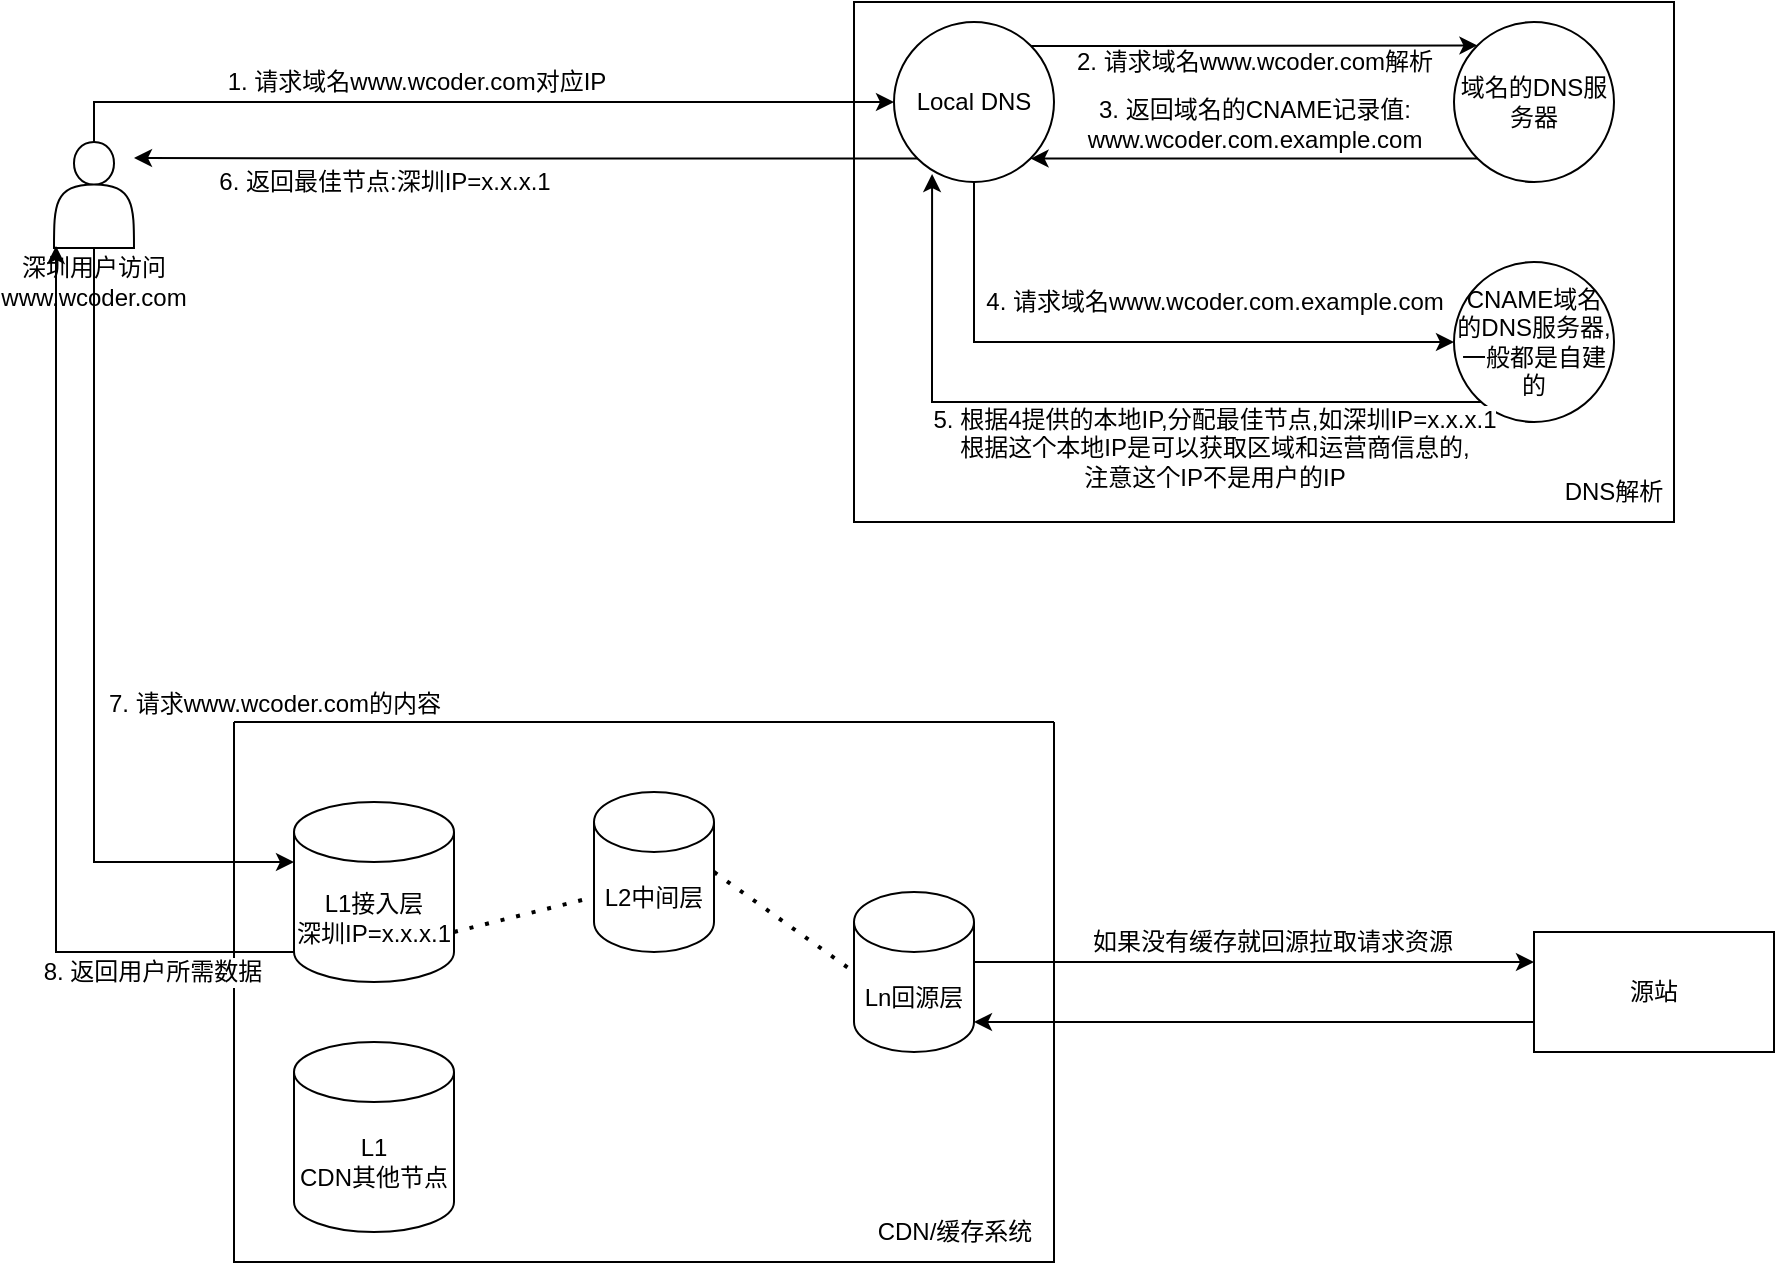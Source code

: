 <mxfile version="21.5.0" type="device">
  <diagram name="Page-1" id="52a04d89-c75d-2922-d76d-85b35f80e030">
    <mxGraphModel dx="1098" dy="828" grid="1" gridSize="10" guides="1" tooltips="1" connect="1" arrows="1" fold="1" page="1" pageScale="1" pageWidth="1100" pageHeight="850" background="none" math="0" shadow="0">
      <root>
        <mxCell id="0" />
        <mxCell id="1" parent="0" />
        <mxCell id="v2b8BPQW5owr-OWqOz2N-57" style="edgeStyle=orthogonalEdgeStyle;rounded=0;orthogonalLoop=1;jettySize=auto;html=1;entryX=0;entryY=0;entryDx=0;entryDy=30;entryPerimeter=0;" edge="1" parent="1" source="v2b8BPQW5owr-OWqOz2N-9" target="v2b8BPQW5owr-OWqOz2N-46">
          <mxGeometry relative="1" as="geometry">
            <Array as="points">
              <mxPoint x="170" y="480" />
            </Array>
          </mxGeometry>
        </mxCell>
        <mxCell id="v2b8BPQW5owr-OWqOz2N-58" value="&lt;font style=&quot;font-size: 12px;&quot;&gt;7. 请求www.wcoder.com的内容&lt;/font&gt;" style="edgeLabel;html=1;align=center;verticalAlign=middle;resizable=0;points=[];" vertex="1" connectable="0" parent="v2b8BPQW5owr-OWqOz2N-57">
          <mxGeometry x="-0.507" y="4" relative="1" as="geometry">
            <mxPoint x="86" y="127" as="offset" />
          </mxGeometry>
        </mxCell>
        <mxCell id="v2b8BPQW5owr-OWqOz2N-9" value="&lt;br&gt;&lt;br&gt;&lt;br&gt;&lt;br&gt;&lt;br&gt;&lt;br&gt;深圳用户访问www.wcoder.com" style="shape=actor;whiteSpace=wrap;html=1;" vertex="1" parent="1">
          <mxGeometry x="150" y="120" width="40" height="53" as="geometry" />
        </mxCell>
        <mxCell id="v2b8BPQW5owr-OWqOz2N-10" value="DNS解析" style="text;html=1;strokeColor=none;fillColor=none;align=center;verticalAlign=middle;whiteSpace=wrap;rounded=0;" vertex="1" parent="1">
          <mxGeometry x="900" y="280" width="60" height="30" as="geometry" />
        </mxCell>
        <mxCell id="v2b8BPQW5owr-OWqOz2N-18" style="edgeStyle=orthogonalEdgeStyle;rounded=0;orthogonalLoop=1;jettySize=auto;html=1;entryX=0;entryY=0;entryDx=0;entryDy=0;" edge="1" parent="1" source="v2b8BPQW5owr-OWqOz2N-12" target="v2b8BPQW5owr-OWqOz2N-15">
          <mxGeometry relative="1" as="geometry">
            <Array as="points">
              <mxPoint x="700" y="72" />
              <mxPoint x="700" y="72" />
            </Array>
          </mxGeometry>
        </mxCell>
        <mxCell id="v2b8BPQW5owr-OWqOz2N-19" value="&lt;font style=&quot;font-size: 12px;&quot;&gt;2. 请求域名www.wcoder.com解析&lt;/font&gt;" style="edgeLabel;html=1;align=center;verticalAlign=middle;resizable=0;points=[];" vertex="1" connectable="0" parent="v2b8BPQW5owr-OWqOz2N-18">
          <mxGeometry x="-0.109" y="-3" relative="1" as="geometry">
            <mxPoint x="12" y="5" as="offset" />
          </mxGeometry>
        </mxCell>
        <mxCell id="v2b8BPQW5owr-OWqOz2N-24" style="edgeStyle=orthogonalEdgeStyle;rounded=0;orthogonalLoop=1;jettySize=auto;html=1;entryX=0;entryY=0.5;entryDx=0;entryDy=0;" edge="1" parent="1" source="v2b8BPQW5owr-OWqOz2N-12" target="v2b8BPQW5owr-OWqOz2N-23">
          <mxGeometry relative="1" as="geometry">
            <Array as="points">
              <mxPoint x="610" y="220" />
            </Array>
          </mxGeometry>
        </mxCell>
        <mxCell id="v2b8BPQW5owr-OWqOz2N-25" value="&lt;font style=&quot;font-size: 12px;&quot;&gt;4. 请求域名www.wcoder.com.example.com&lt;/font&gt;" style="edgeLabel;html=1;align=center;verticalAlign=middle;resizable=0;points=[];" vertex="1" connectable="0" parent="v2b8BPQW5owr-OWqOz2N-24">
          <mxGeometry x="0.044" y="-1" relative="1" as="geometry">
            <mxPoint x="33" y="-21" as="offset" />
          </mxGeometry>
        </mxCell>
        <mxCell id="v2b8BPQW5owr-OWqOz2N-12" value="Local DNS" style="ellipse;whiteSpace=wrap;html=1;aspect=fixed;" vertex="1" parent="1">
          <mxGeometry x="570" y="60" width="80" height="80" as="geometry" />
        </mxCell>
        <mxCell id="v2b8BPQW5owr-OWqOz2N-20" style="edgeStyle=orthogonalEdgeStyle;rounded=0;orthogonalLoop=1;jettySize=auto;html=1;exitX=0;exitY=1;exitDx=0;exitDy=0;entryX=1;entryY=1;entryDx=0;entryDy=0;" edge="1" parent="1" source="v2b8BPQW5owr-OWqOz2N-15" target="v2b8BPQW5owr-OWqOz2N-12">
          <mxGeometry relative="1" as="geometry" />
        </mxCell>
        <mxCell id="v2b8BPQW5owr-OWqOz2N-21" value="&lt;font style=&quot;font-size: 12px;&quot;&gt;3. 返回域名的CNAME记录值:&lt;br&gt;www.wcoder.com.example.com&lt;/font&gt;" style="edgeLabel;html=1;align=center;verticalAlign=middle;resizable=0;points=[];" vertex="1" connectable="0" parent="v2b8BPQW5owr-OWqOz2N-20">
          <mxGeometry x="0.099" y="-2" relative="1" as="geometry">
            <mxPoint x="11" y="-16" as="offset" />
          </mxGeometry>
        </mxCell>
        <mxCell id="v2b8BPQW5owr-OWqOz2N-15" value="域名的DNS服务器" style="ellipse;whiteSpace=wrap;html=1;aspect=fixed;" vertex="1" parent="1">
          <mxGeometry x="850" y="60" width="80" height="80" as="geometry" />
        </mxCell>
        <mxCell id="v2b8BPQW5owr-OWqOz2N-27" style="edgeStyle=orthogonalEdgeStyle;rounded=0;orthogonalLoop=1;jettySize=auto;html=1;entryX=0.238;entryY=0.95;entryDx=0;entryDy=0;entryPerimeter=0;" edge="1" parent="1" source="v2b8BPQW5owr-OWqOz2N-23" target="v2b8BPQW5owr-OWqOz2N-12">
          <mxGeometry relative="1" as="geometry">
            <Array as="points">
              <mxPoint x="589" y="250" />
            </Array>
          </mxGeometry>
        </mxCell>
        <mxCell id="v2b8BPQW5owr-OWqOz2N-28" value="&lt;font style=&quot;font-size: 12px;&quot;&gt;5. 根据4提供的本地IP,分配最佳节点,如深圳IP=x.x.x.1&lt;br&gt;根据这个本地IP是可以获取区域和运营商信息的, &lt;br&gt;注意这个IP不是用户的IP&lt;br&gt;&lt;br&gt;&lt;/font&gt;" style="edgeLabel;html=1;align=center;verticalAlign=middle;resizable=0;points=[];" vertex="1" connectable="0" parent="v2b8BPQW5owr-OWqOz2N-27">
          <mxGeometry x="-0.158" y="-1" relative="1" as="geometry">
            <mxPoint x="30" y="31" as="offset" />
          </mxGeometry>
        </mxCell>
        <mxCell id="v2b8BPQW5owr-OWqOz2N-23" value="CNAME域名的DNS服务器,一般都是自建的" style="ellipse;whiteSpace=wrap;html=1;aspect=fixed;" vertex="1" parent="1">
          <mxGeometry x="850" y="180" width="80" height="80" as="geometry" />
        </mxCell>
        <mxCell id="v2b8BPQW5owr-OWqOz2N-41" value="" style="group" vertex="1" connectable="0" parent="1">
          <mxGeometry x="550" y="50" width="410" height="260" as="geometry" />
        </mxCell>
        <mxCell id="17472293e6e8944d-29" value="" style="whiteSpace=wrap;html=1;rounded=0;shadow=0;comic=0;labelBackgroundColor=none;strokeWidth=1;fontFamily=Verdana;fontSize=12;align=center;" parent="v2b8BPQW5owr-OWqOz2N-41" vertex="1">
          <mxGeometry width="410" height="260" as="geometry" />
        </mxCell>
        <mxCell id="v2b8BPQW5owr-OWqOz2N-29" value="DNS解析" style="text;html=1;strokeColor=none;fillColor=none;align=center;verticalAlign=middle;whiteSpace=wrap;rounded=0;" vertex="1" parent="v2b8BPQW5owr-OWqOz2N-41">
          <mxGeometry x="350" y="230" width="60" height="30" as="geometry" />
        </mxCell>
        <mxCell id="v2b8BPQW5owr-OWqOz2N-36" value="域名的DNS服务器" style="ellipse;whiteSpace=wrap;html=1;aspect=fixed;" vertex="1" parent="v2b8BPQW5owr-OWqOz2N-41">
          <mxGeometry x="300" y="10" width="80" height="80" as="geometry" />
        </mxCell>
        <mxCell id="v2b8BPQW5owr-OWqOz2N-39" value="CNAME域名的DNS服务器,一般都是自建的" style="ellipse;whiteSpace=wrap;html=1;aspect=fixed;" vertex="1" parent="v2b8BPQW5owr-OWqOz2N-41">
          <mxGeometry x="300" y="130" width="80" height="80" as="geometry" />
        </mxCell>
        <mxCell id="v2b8BPQW5owr-OWqOz2N-40" value="Local DNS" style="ellipse;whiteSpace=wrap;html=1;aspect=fixed;" vertex="1" parent="v2b8BPQW5owr-OWqOz2N-41">
          <mxGeometry x="20" y="10" width="80" height="80" as="geometry" />
        </mxCell>
        <mxCell id="v2b8BPQW5owr-OWqOz2N-30" style="edgeStyle=orthogonalEdgeStyle;rounded=0;orthogonalLoop=1;jettySize=auto;html=1;entryX=0;entryY=0;entryDx=0;entryDy=0;" edge="1" source="v2b8BPQW5owr-OWqOz2N-40" target="v2b8BPQW5owr-OWqOz2N-36" parent="v2b8BPQW5owr-OWqOz2N-41">
          <mxGeometry relative="1" as="geometry">
            <Array as="points">
              <mxPoint x="150" y="22" />
              <mxPoint x="150" y="22" />
            </Array>
          </mxGeometry>
        </mxCell>
        <mxCell id="v2b8BPQW5owr-OWqOz2N-31" value="&lt;font style=&quot;font-size: 12px;&quot;&gt;2. 请求域名www.wcoder.com解析&lt;/font&gt;" style="edgeLabel;html=1;align=center;verticalAlign=middle;resizable=0;points=[];" vertex="1" connectable="0" parent="v2b8BPQW5owr-OWqOz2N-30">
          <mxGeometry x="-0.109" y="-3" relative="1" as="geometry">
            <mxPoint x="12" y="5" as="offset" />
          </mxGeometry>
        </mxCell>
        <mxCell id="v2b8BPQW5owr-OWqOz2N-34" style="edgeStyle=orthogonalEdgeStyle;rounded=0;orthogonalLoop=1;jettySize=auto;html=1;exitX=0;exitY=1;exitDx=0;exitDy=0;entryX=1;entryY=1;entryDx=0;entryDy=0;" edge="1" source="v2b8BPQW5owr-OWqOz2N-36" target="v2b8BPQW5owr-OWqOz2N-40" parent="v2b8BPQW5owr-OWqOz2N-41">
          <mxGeometry relative="1" as="geometry" />
        </mxCell>
        <mxCell id="v2b8BPQW5owr-OWqOz2N-35" value="&lt;font style=&quot;font-size: 12px;&quot;&gt;3. 返回域名的CNAME记录值:&lt;br&gt;www.wcoder.com.example.com&lt;/font&gt;" style="edgeLabel;html=1;align=center;verticalAlign=middle;resizable=0;points=[];" vertex="1" connectable="0" parent="v2b8BPQW5owr-OWqOz2N-34">
          <mxGeometry x="0.099" y="-2" relative="1" as="geometry">
            <mxPoint x="11" y="-16" as="offset" />
          </mxGeometry>
        </mxCell>
        <mxCell id="v2b8BPQW5owr-OWqOz2N-32" style="edgeStyle=orthogonalEdgeStyle;rounded=0;orthogonalLoop=1;jettySize=auto;html=1;entryX=0;entryY=0.5;entryDx=0;entryDy=0;" edge="1" source="v2b8BPQW5owr-OWqOz2N-40" target="v2b8BPQW5owr-OWqOz2N-39" parent="v2b8BPQW5owr-OWqOz2N-41">
          <mxGeometry relative="1" as="geometry">
            <Array as="points">
              <mxPoint x="60" y="170" />
            </Array>
          </mxGeometry>
        </mxCell>
        <mxCell id="v2b8BPQW5owr-OWqOz2N-33" value="&lt;font style=&quot;font-size: 12px;&quot;&gt;4. 请求域名www.wcoder.com.example.com&lt;/font&gt;" style="edgeLabel;html=1;align=center;verticalAlign=middle;resizable=0;points=[];" vertex="1" connectable="0" parent="v2b8BPQW5owr-OWqOz2N-32">
          <mxGeometry x="0.044" y="-1" relative="1" as="geometry">
            <mxPoint x="33" y="-21" as="offset" />
          </mxGeometry>
        </mxCell>
        <mxCell id="v2b8BPQW5owr-OWqOz2N-37" style="edgeStyle=orthogonalEdgeStyle;rounded=0;orthogonalLoop=1;jettySize=auto;html=1;entryX=0.238;entryY=0.95;entryDx=0;entryDy=0;entryPerimeter=0;" edge="1" source="v2b8BPQW5owr-OWqOz2N-39" target="v2b8BPQW5owr-OWqOz2N-40" parent="v2b8BPQW5owr-OWqOz2N-41">
          <mxGeometry relative="1" as="geometry">
            <Array as="points">
              <mxPoint x="39" y="200" />
            </Array>
          </mxGeometry>
        </mxCell>
        <mxCell id="v2b8BPQW5owr-OWqOz2N-38" value="&lt;font style=&quot;font-size: 12px;&quot;&gt;5. 根据4提供的本地IP,分配最佳节点,如深圳IP=x.x.x.1&lt;br&gt;根据这个本地IP是可以获取区域和运营商信息的, &lt;br&gt;注意这个IP不是用户的IP&lt;br&gt;&lt;br&gt;&lt;/font&gt;" style="edgeLabel;html=1;align=center;verticalAlign=middle;resizable=0;points=[];" vertex="1" connectable="0" parent="v2b8BPQW5owr-OWqOz2N-37">
          <mxGeometry x="-0.158" y="-1" relative="1" as="geometry">
            <mxPoint x="30" y="31" as="offset" />
          </mxGeometry>
        </mxCell>
        <mxCell id="v2b8BPQW5owr-OWqOz2N-13" style="edgeStyle=orthogonalEdgeStyle;rounded=0;orthogonalLoop=1;jettySize=auto;html=1;exitX=0.5;exitY=0;exitDx=0;exitDy=0;" edge="1" parent="1" source="v2b8BPQW5owr-OWqOz2N-9" target="v2b8BPQW5owr-OWqOz2N-12">
          <mxGeometry relative="1" as="geometry" />
        </mxCell>
        <mxCell id="v2b8BPQW5owr-OWqOz2N-14" value="&lt;font style=&quot;font-size: 12px;&quot;&gt;1. 请求域名www.wcoder.com对应IP&lt;/font&gt;" style="edgeLabel;html=1;align=center;verticalAlign=middle;resizable=0;points=[];" vertex="1" connectable="0" parent="v2b8BPQW5owr-OWqOz2N-13">
          <mxGeometry x="-0.282" y="1" relative="1" as="geometry">
            <mxPoint x="30" y="-9" as="offset" />
          </mxGeometry>
        </mxCell>
        <mxCell id="v2b8BPQW5owr-OWqOz2N-42" style="edgeStyle=orthogonalEdgeStyle;rounded=0;orthogonalLoop=1;jettySize=auto;html=1;exitX=0;exitY=1;exitDx=0;exitDy=0;entryX=1;entryY=0.151;entryDx=0;entryDy=0;entryPerimeter=0;" edge="1" parent="1" source="v2b8BPQW5owr-OWqOz2N-40" target="v2b8BPQW5owr-OWqOz2N-9">
          <mxGeometry relative="1" as="geometry" />
        </mxCell>
        <mxCell id="v2b8BPQW5owr-OWqOz2N-43" value="&lt;font style=&quot;font-size: 12px;&quot;&gt;6. 返回最佳节点:深圳IP=x.x.x.1&lt;/font&gt;" style="edgeLabel;html=1;align=center;verticalAlign=middle;resizable=0;points=[];" vertex="1" connectable="0" parent="v2b8BPQW5owr-OWqOz2N-42">
          <mxGeometry x="0.403" y="2" relative="1" as="geometry">
            <mxPoint x="8" y="10" as="offset" />
          </mxGeometry>
        </mxCell>
        <mxCell id="v2b8BPQW5owr-OWqOz2N-56" style="edgeStyle=orthogonalEdgeStyle;rounded=0;orthogonalLoop=1;jettySize=auto;html=1;exitX=0;exitY=0.75;exitDx=0;exitDy=0;entryX=1;entryY=1;entryDx=0;entryDy=-15;entryPerimeter=0;" edge="1" parent="1" source="v2b8BPQW5owr-OWqOz2N-53" target="v2b8BPQW5owr-OWqOz2N-49">
          <mxGeometry relative="1" as="geometry">
            <Array as="points">
              <mxPoint x="830" y="560" />
            </Array>
          </mxGeometry>
        </mxCell>
        <mxCell id="v2b8BPQW5owr-OWqOz2N-53" value="源站" style="rounded=0;whiteSpace=wrap;html=1;" vertex="1" parent="1">
          <mxGeometry x="890" y="515" width="120" height="60" as="geometry" />
        </mxCell>
        <mxCell id="v2b8BPQW5owr-OWqOz2N-54" style="edgeStyle=orthogonalEdgeStyle;rounded=0;orthogonalLoop=1;jettySize=auto;html=1;exitX=1;exitY=0.5;exitDx=0;exitDy=0;exitPerimeter=0;entryX=0;entryY=0.25;entryDx=0;entryDy=0;" edge="1" parent="1" source="v2b8BPQW5owr-OWqOz2N-49" target="v2b8BPQW5owr-OWqOz2N-53">
          <mxGeometry relative="1" as="geometry">
            <Array as="points">
              <mxPoint x="610" y="530" />
            </Array>
          </mxGeometry>
        </mxCell>
        <mxCell id="v2b8BPQW5owr-OWqOz2N-55" value="&lt;font style=&quot;font-size: 12px;&quot;&gt;如果没有缓存就回源拉取请求资源&lt;/font&gt;" style="edgeLabel;html=1;align=center;verticalAlign=middle;resizable=0;points=[];" vertex="1" connectable="0" parent="v2b8BPQW5owr-OWqOz2N-54">
          <mxGeometry x="-0.224" y="2" relative="1" as="geometry">
            <mxPoint x="43" y="-8" as="offset" />
          </mxGeometry>
        </mxCell>
        <mxCell id="v2b8BPQW5owr-OWqOz2N-44" value="" style="swimlane;startSize=0;" vertex="1" parent="1">
          <mxGeometry x="240" y="410" width="410" height="270" as="geometry">
            <mxRectangle x="550" y="440" width="50" height="40" as="alternateBounds" />
          </mxGeometry>
        </mxCell>
        <mxCell id="v2b8BPQW5owr-OWqOz2N-45" value="CDN/缓存系统" style="text;html=1;align=center;verticalAlign=middle;resizable=0;points=[];autosize=1;strokeColor=none;fillColor=none;" vertex="1" parent="v2b8BPQW5owr-OWqOz2N-44">
          <mxGeometry x="310" y="240" width="100" height="30" as="geometry" />
        </mxCell>
        <mxCell id="v2b8BPQW5owr-OWqOz2N-46" value="L1接入层&lt;br&gt;深圳IP=x.x.x.1" style="shape=cylinder3;whiteSpace=wrap;html=1;boundedLbl=1;backgroundOutline=1;size=15;" vertex="1" parent="v2b8BPQW5owr-OWqOz2N-44">
          <mxGeometry x="30" y="40" width="80" height="90" as="geometry" />
        </mxCell>
        <mxCell id="v2b8BPQW5owr-OWqOz2N-47" value="L1&lt;br&gt;CDN其他节点" style="shape=cylinder3;whiteSpace=wrap;html=1;boundedLbl=1;backgroundOutline=1;size=15;" vertex="1" parent="v2b8BPQW5owr-OWqOz2N-44">
          <mxGeometry x="30" y="160" width="80" height="95" as="geometry" />
        </mxCell>
        <mxCell id="v2b8BPQW5owr-OWqOz2N-48" value="L2中间层" style="shape=cylinder3;whiteSpace=wrap;html=1;boundedLbl=1;backgroundOutline=1;size=15;" vertex="1" parent="v2b8BPQW5owr-OWqOz2N-44">
          <mxGeometry x="180" y="35" width="60" height="80" as="geometry" />
        </mxCell>
        <mxCell id="v2b8BPQW5owr-OWqOz2N-49" value="Ln回源层" style="shape=cylinder3;whiteSpace=wrap;html=1;boundedLbl=1;backgroundOutline=1;size=15;" vertex="1" parent="v2b8BPQW5owr-OWqOz2N-44">
          <mxGeometry x="310" y="85" width="60" height="80" as="geometry" />
        </mxCell>
        <mxCell id="v2b8BPQW5owr-OWqOz2N-51" value="" style="endArrow=none;dashed=1;html=1;dashPattern=1 3;strokeWidth=2;rounded=0;entryX=0;entryY=0;entryDx=0;entryDy=52.5;entryPerimeter=0;" edge="1" parent="v2b8BPQW5owr-OWqOz2N-44" target="v2b8BPQW5owr-OWqOz2N-48">
          <mxGeometry width="50" height="50" relative="1" as="geometry">
            <mxPoint x="110" y="105" as="sourcePoint" />
            <mxPoint x="160" y="55" as="targetPoint" />
          </mxGeometry>
        </mxCell>
        <mxCell id="v2b8BPQW5owr-OWqOz2N-52" value="" style="endArrow=none;dashed=1;html=1;dashPattern=1 3;strokeWidth=2;rounded=0;entryX=0;entryY=0.5;entryDx=0;entryDy=0;entryPerimeter=0;" edge="1" parent="v2b8BPQW5owr-OWqOz2N-44" target="v2b8BPQW5owr-OWqOz2N-49">
          <mxGeometry width="50" height="50" relative="1" as="geometry">
            <mxPoint x="240" y="75" as="sourcePoint" />
            <mxPoint x="290" y="25" as="targetPoint" />
          </mxGeometry>
        </mxCell>
        <mxCell id="v2b8BPQW5owr-OWqOz2N-61" style="edgeStyle=orthogonalEdgeStyle;rounded=0;orthogonalLoop=1;jettySize=auto;html=1;exitX=0;exitY=1;exitDx=0;exitDy=-15;exitPerimeter=0;entryX=0.025;entryY=0.981;entryDx=0;entryDy=0;entryPerimeter=0;" edge="1" parent="1" source="v2b8BPQW5owr-OWqOz2N-46" target="v2b8BPQW5owr-OWqOz2N-9">
          <mxGeometry relative="1" as="geometry" />
        </mxCell>
        <mxCell id="v2b8BPQW5owr-OWqOz2N-62" value="&lt;font style=&quot;font-size: 12px;&quot;&gt;8. 返回用户所需数据&lt;/font&gt;" style="edgeLabel;html=1;align=center;verticalAlign=middle;resizable=0;points=[];" vertex="1" connectable="0" parent="v2b8BPQW5owr-OWqOz2N-61">
          <mxGeometry x="-0.699" y="2" relative="1" as="geometry">
            <mxPoint y="8" as="offset" />
          </mxGeometry>
        </mxCell>
      </root>
    </mxGraphModel>
  </diagram>
</mxfile>
